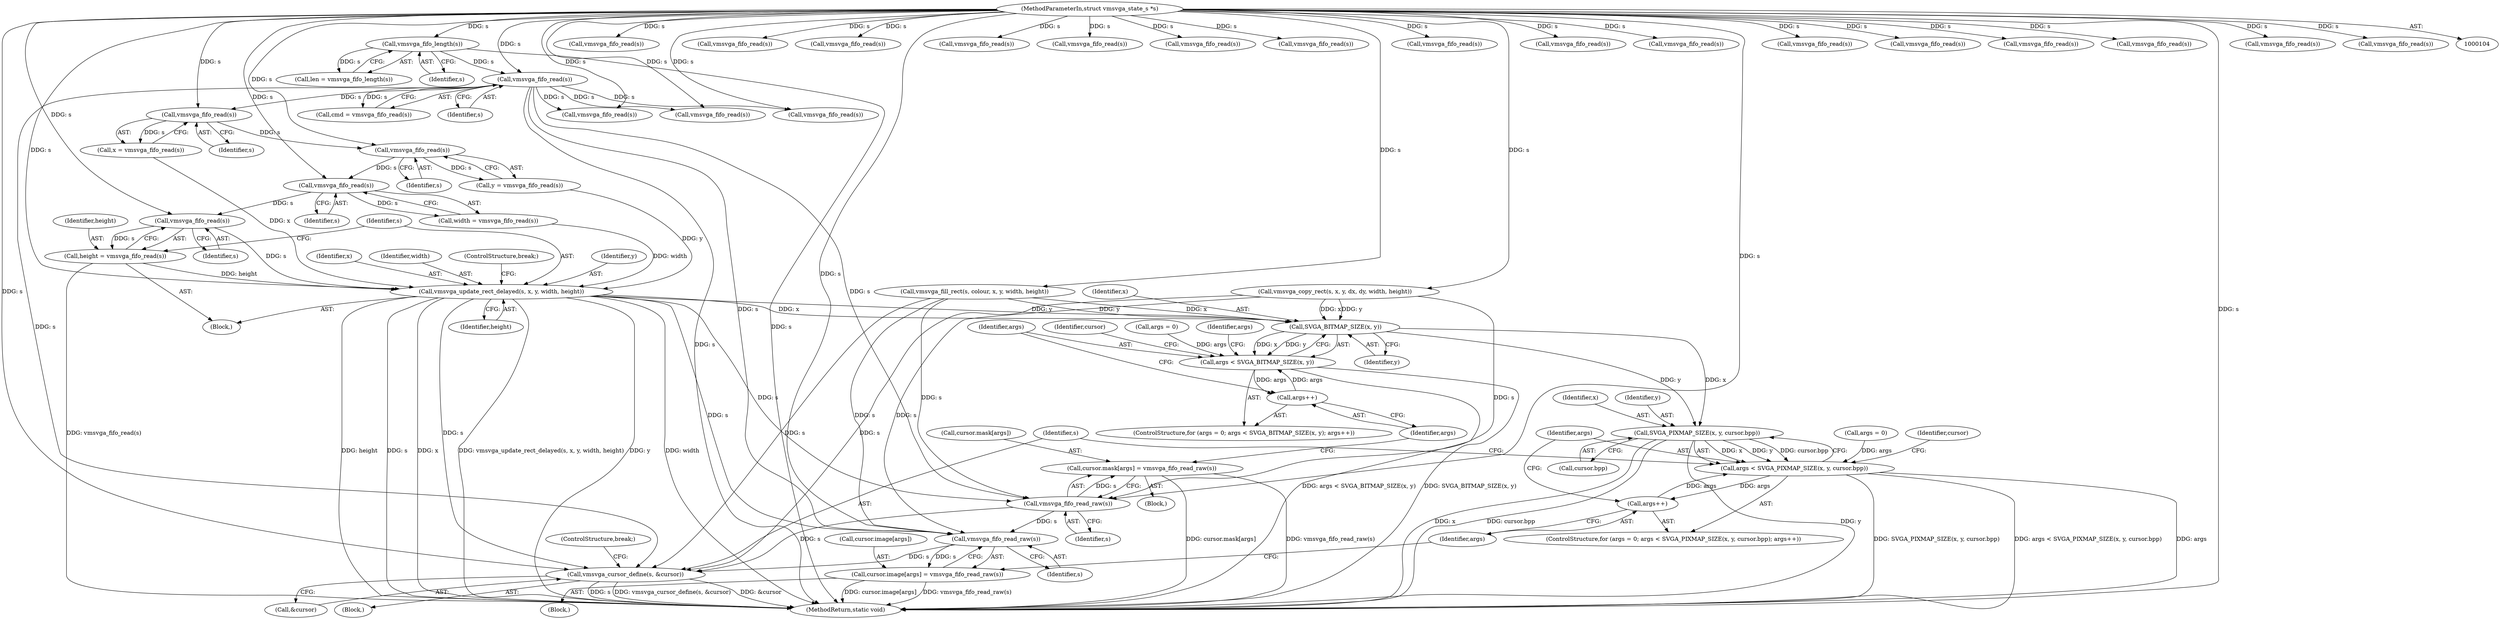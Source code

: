 digraph "0_qemu_167d97a3def77ee2dbf6e908b0ecbfe2103977db@API" {
"1000173" [label="(Call,vmsvga_fifo_read(s))"];
"1000169" [label="(Call,vmsvga_fifo_read(s))"];
"1000165" [label="(Call,vmsvga_fifo_read(s))"];
"1000161" [label="(Call,vmsvga_fifo_read(s))"];
"1000145" [label="(Call,vmsvga_fifo_read(s))"];
"1000125" [label="(Call,vmsvga_fifo_length(s))"];
"1000105" [label="(MethodParameterIn,struct vmsvga_state_s *s)"];
"1000171" [label="(Call,height = vmsvga_fifo_read(s))"];
"1000175" [label="(Call,vmsvga_update_rect_delayed(s, x, y, width, height))"];
"1000391" [label="(Call,SVGA_BITMAP_SIZE(x, y))"];
"1000389" [label="(Call,args < SVGA_BITMAP_SIZE(x, y))"];
"1000394" [label="(Call,args++)"];
"1000411" [label="(Call,SVGA_PIXMAP_SIZE(x, y, cursor.bpp))"];
"1000409" [label="(Call,args < SVGA_PIXMAP_SIZE(x, y, cursor.bpp))"];
"1000417" [label="(Call,args++)"];
"1000403" [label="(Call,vmsvga_fifo_read_raw(s))"];
"1000397" [label="(Call,cursor.mask[args] = vmsvga_fifo_read_raw(s))"];
"1000426" [label="(Call,vmsvga_fifo_read_raw(s))"];
"1000420" [label="(Call,cursor.image[args] = vmsvga_fifo_read_raw(s))"];
"1000428" [label="(Call,vmsvga_cursor_define(s, &cursor))"];
"1000400" [label="(Identifier,cursor)"];
"1000177" [label="(Identifier,x)"];
"1000385" [label="(ControlStructure,for (args = 0; args < SVGA_BITMAP_SIZE(x, y); args++))"];
"1000420" [label="(Call,cursor.image[args] = vmsvga_fifo_read_raw(s))"];
"1000252" [label="(Call,vmsvga_fifo_read(s))"];
"1000264" [label="(Call,vmsvga_copy_rect(s, x, y, dx, dy, width, height))"];
"1000406" [label="(Call,args = 0)"];
"1000166" [label="(Identifier,s)"];
"1000386" [label="(Call,args = 0)"];
"1000417" [label="(Call,args++)"];
"1000428" [label="(Call,vmsvga_cursor_define(s, &cursor))"];
"1000405" [label="(ControlStructure,for (args = 0; args < SVGA_PIXMAP_SIZE(x, y, cursor.bpp); args++))"];
"1000432" [label="(ControlStructure,break;)"];
"1000260" [label="(Call,vmsvga_fifo_read(s))"];
"1000175" [label="(Call,vmsvga_update_rect_delayed(s, x, y, width, height))"];
"1000180" [label="(Identifier,height)"];
"1000172" [label="(Identifier,height)"];
"1000426" [label="(Call,vmsvga_fifo_read_raw(s))"];
"1000179" [label="(Identifier,width)"];
"1000404" [label="(Identifier,s)"];
"1000181" [label="(ControlStructure,break;)"];
"1000423" [label="(Identifier,cursor)"];
"1000165" [label="(Call,vmsvga_fifo_read(s))"];
"1000173" [label="(Call,vmsvga_fifo_read(s))"];
"1000299" [label="(Call,vmsvga_fifo_read(s))"];
"1000194" [label="(Call,vmsvga_fifo_read(s))"];
"1000329" [label="(Call,vmsvga_fifo_read(s))"];
"1000123" [label="(Call,len = vmsvga_fifo_length(s))"];
"1000429" [label="(Identifier,s)"];
"1000159" [label="(Call,x = vmsvga_fifo_read(s))"];
"1000198" [label="(Call,vmsvga_fifo_read(s))"];
"1000105" [label="(MethodParameterIn,struct vmsvga_state_s *s)"];
"1000162" [label="(Identifier,s)"];
"1000418" [label="(Identifier,args)"];
"1000392" [label="(Identifier,x)"];
"1000419" [label="(Block,)"];
"1000410" [label="(Identifier,args)"];
"1000323" [label="(Call,vmsvga_fifo_read(s))"];
"1000412" [label="(Identifier,x)"];
"1000396" [label="(Block,)"];
"1000305" [label="(Call,vmsvga_fifo_read(s))"];
"1000549" [label="(MethodReturn,static void)"];
"1000427" [label="(Identifier,s)"];
"1000393" [label="(Identifier,y)"];
"1000169" [label="(Call,vmsvga_fifo_read(s))"];
"1000143" [label="(Call,cmd = vmsvga_fifo_read(s))"];
"1000161" [label="(Call,vmsvga_fifo_read(s))"];
"1000409" [label="(Call,args < SVGA_PIXMAP_SIZE(x, y, cursor.bpp))"];
"1000411" [label="(Call,SVGA_PIXMAP_SIZE(x, y, cursor.bpp))"];
"1000525" [label="(Call,vmsvga_fifo_read(s))"];
"1000240" [label="(Call,vmsvga_fifo_read(s))"];
"1000126" [label="(Identifier,s)"];
"1000248" [label="(Call,vmsvga_fifo_read(s))"];
"1000244" [label="(Call,vmsvga_fifo_read(s))"];
"1000176" [label="(Identifier,s)"];
"1000407" [label="(Identifier,args)"];
"1000170" [label="(Identifier,s)"];
"1000146" [label="(Identifier,s)"];
"1000163" [label="(Call,y = vmsvga_fifo_read(s))"];
"1000293" [label="(Call,vmsvga_fifo_read(s))"];
"1000147" [label="(Block,)"];
"1000394" [label="(Call,args++)"];
"1000391" [label="(Call,SVGA_BITMAP_SIZE(x, y))"];
"1000414" [label="(Call,cursor.bpp)"];
"1000321" [label="(Call,vmsvga_fifo_read(s))"];
"1000313" [label="(Call,vmsvga_fifo_read(s))"];
"1000389" [label="(Call,args < SVGA_BITMAP_SIZE(x, y))"];
"1000210" [label="(Call,vmsvga_fifo_read(s))"];
"1000390" [label="(Identifier,args)"];
"1000125" [label="(Call,vmsvga_fifo_length(s))"];
"1000174" [label="(Identifier,s)"];
"1000256" [label="(Call,vmsvga_fifo_read(s))"];
"1000145" [label="(Call,vmsvga_fifo_read(s))"];
"1000171" [label="(Call,height = vmsvga_fifo_read(s))"];
"1000214" [label="(Call,vmsvga_fill_rect(s, colour, x, y, width, height))"];
"1000395" [label="(Identifier,args)"];
"1000178" [label="(Identifier,y)"];
"1000397" [label="(Call,cursor.mask[args] = vmsvga_fifo_read_raw(s))"];
"1000413" [label="(Identifier,y)"];
"1000206" [label="(Call,vmsvga_fifo_read(s))"];
"1000430" [label="(Call,&cursor)"];
"1000421" [label="(Call,cursor.image[args])"];
"1000398" [label="(Call,cursor.mask[args])"];
"1000202" [label="(Call,vmsvga_fifo_read(s))"];
"1000167" [label="(Call,width = vmsvga_fifo_read(s))"];
"1000403" [label="(Call,vmsvga_fifo_read_raw(s))"];
"1000136" [label="(Block,)"];
"1000173" -> "1000171"  [label="AST: "];
"1000173" -> "1000174"  [label="CFG: "];
"1000174" -> "1000173"  [label="AST: "];
"1000171" -> "1000173"  [label="CFG: "];
"1000173" -> "1000171"  [label="DDG: s"];
"1000169" -> "1000173"  [label="DDG: s"];
"1000105" -> "1000173"  [label="DDG: s"];
"1000173" -> "1000175"  [label="DDG: s"];
"1000169" -> "1000167"  [label="AST: "];
"1000169" -> "1000170"  [label="CFG: "];
"1000170" -> "1000169"  [label="AST: "];
"1000167" -> "1000169"  [label="CFG: "];
"1000169" -> "1000167"  [label="DDG: s"];
"1000165" -> "1000169"  [label="DDG: s"];
"1000105" -> "1000169"  [label="DDG: s"];
"1000165" -> "1000163"  [label="AST: "];
"1000165" -> "1000166"  [label="CFG: "];
"1000166" -> "1000165"  [label="AST: "];
"1000163" -> "1000165"  [label="CFG: "];
"1000165" -> "1000163"  [label="DDG: s"];
"1000161" -> "1000165"  [label="DDG: s"];
"1000105" -> "1000165"  [label="DDG: s"];
"1000161" -> "1000159"  [label="AST: "];
"1000161" -> "1000162"  [label="CFG: "];
"1000162" -> "1000161"  [label="AST: "];
"1000159" -> "1000161"  [label="CFG: "];
"1000161" -> "1000159"  [label="DDG: s"];
"1000145" -> "1000161"  [label="DDG: s"];
"1000105" -> "1000161"  [label="DDG: s"];
"1000145" -> "1000143"  [label="AST: "];
"1000145" -> "1000146"  [label="CFG: "];
"1000146" -> "1000145"  [label="AST: "];
"1000143" -> "1000145"  [label="CFG: "];
"1000145" -> "1000549"  [label="DDG: s"];
"1000145" -> "1000143"  [label="DDG: s"];
"1000125" -> "1000145"  [label="DDG: s"];
"1000105" -> "1000145"  [label="DDG: s"];
"1000145" -> "1000194"  [label="DDG: s"];
"1000145" -> "1000240"  [label="DDG: s"];
"1000145" -> "1000293"  [label="DDG: s"];
"1000145" -> "1000403"  [label="DDG: s"];
"1000145" -> "1000426"  [label="DDG: s"];
"1000145" -> "1000428"  [label="DDG: s"];
"1000125" -> "1000123"  [label="AST: "];
"1000125" -> "1000126"  [label="CFG: "];
"1000126" -> "1000125"  [label="AST: "];
"1000123" -> "1000125"  [label="CFG: "];
"1000125" -> "1000549"  [label="DDG: s"];
"1000125" -> "1000123"  [label="DDG: s"];
"1000105" -> "1000125"  [label="DDG: s"];
"1000105" -> "1000104"  [label="AST: "];
"1000105" -> "1000549"  [label="DDG: s"];
"1000105" -> "1000175"  [label="DDG: s"];
"1000105" -> "1000194"  [label="DDG: s"];
"1000105" -> "1000198"  [label="DDG: s"];
"1000105" -> "1000202"  [label="DDG: s"];
"1000105" -> "1000206"  [label="DDG: s"];
"1000105" -> "1000210"  [label="DDG: s"];
"1000105" -> "1000214"  [label="DDG: s"];
"1000105" -> "1000240"  [label="DDG: s"];
"1000105" -> "1000244"  [label="DDG: s"];
"1000105" -> "1000248"  [label="DDG: s"];
"1000105" -> "1000252"  [label="DDG: s"];
"1000105" -> "1000256"  [label="DDG: s"];
"1000105" -> "1000260"  [label="DDG: s"];
"1000105" -> "1000264"  [label="DDG: s"];
"1000105" -> "1000293"  [label="DDG: s"];
"1000105" -> "1000299"  [label="DDG: s"];
"1000105" -> "1000305"  [label="DDG: s"];
"1000105" -> "1000313"  [label="DDG: s"];
"1000105" -> "1000321"  [label="DDG: s"];
"1000105" -> "1000323"  [label="DDG: s"];
"1000105" -> "1000329"  [label="DDG: s"];
"1000105" -> "1000403"  [label="DDG: s"];
"1000105" -> "1000426"  [label="DDG: s"];
"1000105" -> "1000428"  [label="DDG: s"];
"1000105" -> "1000525"  [label="DDG: s"];
"1000171" -> "1000147"  [label="AST: "];
"1000172" -> "1000171"  [label="AST: "];
"1000176" -> "1000171"  [label="CFG: "];
"1000171" -> "1000549"  [label="DDG: vmsvga_fifo_read(s)"];
"1000171" -> "1000175"  [label="DDG: height"];
"1000175" -> "1000147"  [label="AST: "];
"1000175" -> "1000180"  [label="CFG: "];
"1000176" -> "1000175"  [label="AST: "];
"1000177" -> "1000175"  [label="AST: "];
"1000178" -> "1000175"  [label="AST: "];
"1000179" -> "1000175"  [label="AST: "];
"1000180" -> "1000175"  [label="AST: "];
"1000181" -> "1000175"  [label="CFG: "];
"1000175" -> "1000549"  [label="DDG: y"];
"1000175" -> "1000549"  [label="DDG: width"];
"1000175" -> "1000549"  [label="DDG: height"];
"1000175" -> "1000549"  [label="DDG: s"];
"1000175" -> "1000549"  [label="DDG: x"];
"1000175" -> "1000549"  [label="DDG: vmsvga_update_rect_delayed(s, x, y, width, height)"];
"1000159" -> "1000175"  [label="DDG: x"];
"1000163" -> "1000175"  [label="DDG: y"];
"1000167" -> "1000175"  [label="DDG: width"];
"1000175" -> "1000391"  [label="DDG: x"];
"1000175" -> "1000391"  [label="DDG: y"];
"1000175" -> "1000403"  [label="DDG: s"];
"1000175" -> "1000426"  [label="DDG: s"];
"1000175" -> "1000428"  [label="DDG: s"];
"1000391" -> "1000389"  [label="AST: "];
"1000391" -> "1000393"  [label="CFG: "];
"1000392" -> "1000391"  [label="AST: "];
"1000393" -> "1000391"  [label="AST: "];
"1000389" -> "1000391"  [label="CFG: "];
"1000391" -> "1000389"  [label="DDG: x"];
"1000391" -> "1000389"  [label="DDG: y"];
"1000214" -> "1000391"  [label="DDG: x"];
"1000214" -> "1000391"  [label="DDG: y"];
"1000264" -> "1000391"  [label="DDG: x"];
"1000264" -> "1000391"  [label="DDG: y"];
"1000391" -> "1000411"  [label="DDG: x"];
"1000391" -> "1000411"  [label="DDG: y"];
"1000389" -> "1000385"  [label="AST: "];
"1000390" -> "1000389"  [label="AST: "];
"1000400" -> "1000389"  [label="CFG: "];
"1000407" -> "1000389"  [label="CFG: "];
"1000389" -> "1000549"  [label="DDG: args < SVGA_BITMAP_SIZE(x, y)"];
"1000389" -> "1000549"  [label="DDG: SVGA_BITMAP_SIZE(x, y)"];
"1000386" -> "1000389"  [label="DDG: args"];
"1000394" -> "1000389"  [label="DDG: args"];
"1000389" -> "1000394"  [label="DDG: args"];
"1000394" -> "1000385"  [label="AST: "];
"1000394" -> "1000395"  [label="CFG: "];
"1000395" -> "1000394"  [label="AST: "];
"1000390" -> "1000394"  [label="CFG: "];
"1000411" -> "1000409"  [label="AST: "];
"1000411" -> "1000414"  [label="CFG: "];
"1000412" -> "1000411"  [label="AST: "];
"1000413" -> "1000411"  [label="AST: "];
"1000414" -> "1000411"  [label="AST: "];
"1000409" -> "1000411"  [label="CFG: "];
"1000411" -> "1000549"  [label="DDG: x"];
"1000411" -> "1000549"  [label="DDG: cursor.bpp"];
"1000411" -> "1000549"  [label="DDG: y"];
"1000411" -> "1000409"  [label="DDG: x"];
"1000411" -> "1000409"  [label="DDG: y"];
"1000411" -> "1000409"  [label="DDG: cursor.bpp"];
"1000409" -> "1000405"  [label="AST: "];
"1000410" -> "1000409"  [label="AST: "];
"1000423" -> "1000409"  [label="CFG: "];
"1000429" -> "1000409"  [label="CFG: "];
"1000409" -> "1000549"  [label="DDG: SVGA_PIXMAP_SIZE(x, y, cursor.bpp)"];
"1000409" -> "1000549"  [label="DDG: args < SVGA_PIXMAP_SIZE(x, y, cursor.bpp)"];
"1000409" -> "1000549"  [label="DDG: args"];
"1000406" -> "1000409"  [label="DDG: args"];
"1000417" -> "1000409"  [label="DDG: args"];
"1000409" -> "1000417"  [label="DDG: args"];
"1000417" -> "1000405"  [label="AST: "];
"1000417" -> "1000418"  [label="CFG: "];
"1000418" -> "1000417"  [label="AST: "];
"1000410" -> "1000417"  [label="CFG: "];
"1000403" -> "1000397"  [label="AST: "];
"1000403" -> "1000404"  [label="CFG: "];
"1000404" -> "1000403"  [label="AST: "];
"1000397" -> "1000403"  [label="CFG: "];
"1000403" -> "1000397"  [label="DDG: s"];
"1000264" -> "1000403"  [label="DDG: s"];
"1000214" -> "1000403"  [label="DDG: s"];
"1000403" -> "1000426"  [label="DDG: s"];
"1000403" -> "1000428"  [label="DDG: s"];
"1000397" -> "1000396"  [label="AST: "];
"1000398" -> "1000397"  [label="AST: "];
"1000395" -> "1000397"  [label="CFG: "];
"1000397" -> "1000549"  [label="DDG: cursor.mask[args]"];
"1000397" -> "1000549"  [label="DDG: vmsvga_fifo_read_raw(s)"];
"1000426" -> "1000420"  [label="AST: "];
"1000426" -> "1000427"  [label="CFG: "];
"1000427" -> "1000426"  [label="AST: "];
"1000420" -> "1000426"  [label="CFG: "];
"1000426" -> "1000420"  [label="DDG: s"];
"1000264" -> "1000426"  [label="DDG: s"];
"1000214" -> "1000426"  [label="DDG: s"];
"1000426" -> "1000428"  [label="DDG: s"];
"1000420" -> "1000419"  [label="AST: "];
"1000421" -> "1000420"  [label="AST: "];
"1000418" -> "1000420"  [label="CFG: "];
"1000420" -> "1000549"  [label="DDG: vmsvga_fifo_read_raw(s)"];
"1000420" -> "1000549"  [label="DDG: cursor.image[args]"];
"1000428" -> "1000136"  [label="AST: "];
"1000428" -> "1000430"  [label="CFG: "];
"1000429" -> "1000428"  [label="AST: "];
"1000430" -> "1000428"  [label="AST: "];
"1000432" -> "1000428"  [label="CFG: "];
"1000428" -> "1000549"  [label="DDG: vmsvga_cursor_define(s, &cursor)"];
"1000428" -> "1000549"  [label="DDG: &cursor"];
"1000428" -> "1000549"  [label="DDG: s"];
"1000264" -> "1000428"  [label="DDG: s"];
"1000214" -> "1000428"  [label="DDG: s"];
}
